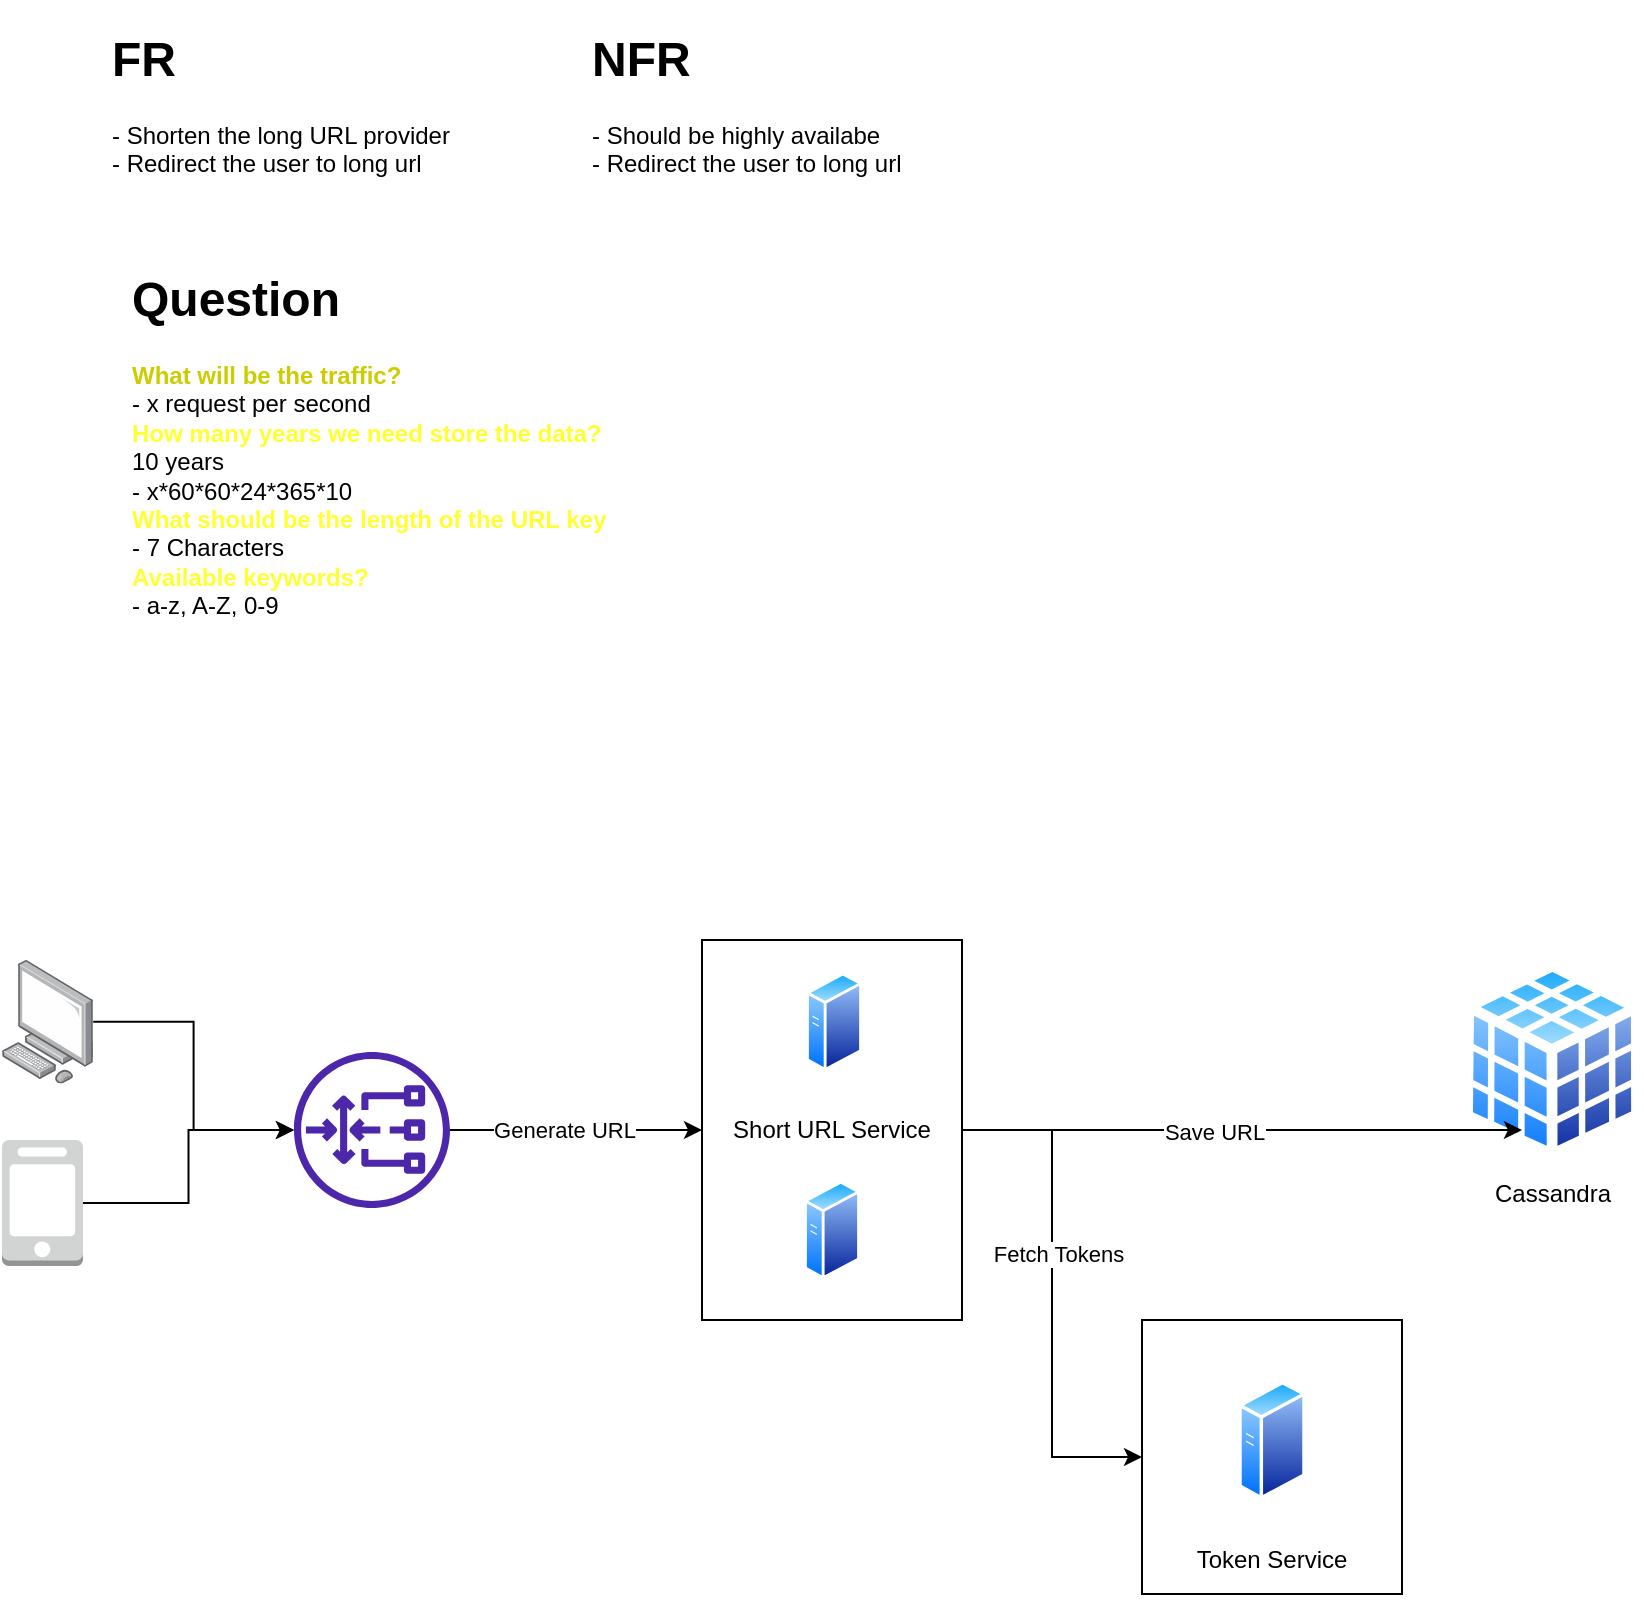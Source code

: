 <mxfile version="21.4.0" type="github">
  <diagram name="Page-1" id="-QHIqC0YscCdDUo-vayC">
    <mxGraphModel dx="1048" dy="562" grid="1" gridSize="10" guides="1" tooltips="1" connect="1" arrows="1" fold="1" page="1" pageScale="1" pageWidth="827" pageHeight="1169" math="0" shadow="0">
      <root>
        <mxCell id="0" />
        <mxCell id="1" parent="0" />
        <mxCell id="CowYe1OC4gD4OdUNwLvw-1" value="&lt;h1&gt;FR&lt;/h1&gt;&lt;p&gt;- Shorten the long URL provider&lt;br&gt;- Redirect the user to long url&lt;/p&gt;" style="text;html=1;strokeColor=none;fillColor=none;spacing=5;spacingTop=-20;whiteSpace=wrap;overflow=hidden;rounded=0;" vertex="1" parent="1">
          <mxGeometry x="100" y="30" width="190" height="120" as="geometry" />
        </mxCell>
        <mxCell id="CowYe1OC4gD4OdUNwLvw-2" value="&lt;h1&gt;NFR&lt;/h1&gt;&lt;p&gt;- Should be highly availabe&lt;br&gt;- Redirect the user to long url&lt;/p&gt;" style="text;html=1;strokeColor=none;fillColor=none;spacing=5;spacingTop=-20;whiteSpace=wrap;overflow=hidden;rounded=0;" vertex="1" parent="1">
          <mxGeometry x="340" y="30" width="190" height="120" as="geometry" />
        </mxCell>
        <mxCell id="CowYe1OC4gD4OdUNwLvw-3" value="&lt;h1&gt;Question&lt;/h1&gt;&lt;p&gt;&lt;font color=&quot;#cccc00&quot;&gt;&lt;b&gt;What will be the traffic?&lt;br&gt;&lt;/b&gt;&lt;/font&gt;- x request per second&lt;br&gt;&lt;b&gt;&lt;font color=&quot;#ffff33&quot;&gt;How many years we need store the data?&lt;br&gt;&lt;/font&gt;&lt;/b&gt;10 years&lt;br&gt;- x*60*60*24*365*10&lt;br&gt;&lt;b&gt;&lt;font color=&quot;#ffff33&quot;&gt;What should be the length of the URL key&lt;br&gt;&lt;/font&gt;&lt;/b&gt;- 7 Characters&lt;br&gt;&lt;b&gt;&lt;font color=&quot;#ffff33&quot;&gt;Available keywords?&lt;br&gt;&lt;/font&gt;&lt;/b&gt;- a-z, A-Z, 0-9&lt;/p&gt;" style="text;html=1;strokeColor=none;fillColor=none;spacing=5;spacingTop=-20;whiteSpace=wrap;overflow=hidden;rounded=0;" vertex="1" parent="1">
          <mxGeometry x="110" y="150" width="350" height="200" as="geometry" />
        </mxCell>
        <mxCell id="CowYe1OC4gD4OdUNwLvw-22" style="edgeStyle=orthogonalEdgeStyle;rounded=0;orthogonalLoop=1;jettySize=auto;html=1;" edge="1" parent="1" source="CowYe1OC4gD4OdUNwLvw-4" target="CowYe1OC4gD4OdUNwLvw-8">
          <mxGeometry relative="1" as="geometry" />
        </mxCell>
        <mxCell id="CowYe1OC4gD4OdUNwLvw-4" value="" style="image;points=[];aspect=fixed;html=1;align=center;shadow=0;dashed=0;image=img/lib/allied_telesis/computer_and_terminals/Personal_Computer.svg;" vertex="1" parent="1">
          <mxGeometry x="50" y="500" width="45.6" height="61.8" as="geometry" />
        </mxCell>
        <mxCell id="CowYe1OC4gD4OdUNwLvw-23" style="edgeStyle=orthogonalEdgeStyle;rounded=0;orthogonalLoop=1;jettySize=auto;html=1;" edge="1" parent="1" source="CowYe1OC4gD4OdUNwLvw-6" target="CowYe1OC4gD4OdUNwLvw-8">
          <mxGeometry relative="1" as="geometry" />
        </mxCell>
        <mxCell id="CowYe1OC4gD4OdUNwLvw-6" value="" style="outlineConnect=0;dashed=0;verticalLabelPosition=bottom;verticalAlign=top;align=center;html=1;shape=mxgraph.aws3.mobile_client;fillColor=#D2D3D3;gradientColor=none;" vertex="1" parent="1">
          <mxGeometry x="50" y="590" width="40.5" height="63" as="geometry" />
        </mxCell>
        <mxCell id="CowYe1OC4gD4OdUNwLvw-24" style="edgeStyle=orthogonalEdgeStyle;rounded=0;orthogonalLoop=1;jettySize=auto;html=1;entryX=0;entryY=0.5;entryDx=0;entryDy=0;" edge="1" parent="1" source="CowYe1OC4gD4OdUNwLvw-8" target="CowYe1OC4gD4OdUNwLvw-12">
          <mxGeometry relative="1" as="geometry" />
        </mxCell>
        <mxCell id="CowYe1OC4gD4OdUNwLvw-29" value="Generate URL" style="edgeLabel;html=1;align=center;verticalAlign=middle;resizable=0;points=[];" vertex="1" connectable="0" parent="CowYe1OC4gD4OdUNwLvw-24">
          <mxGeometry x="-0.105" relative="1" as="geometry">
            <mxPoint as="offset" />
          </mxGeometry>
        </mxCell>
        <mxCell id="CowYe1OC4gD4OdUNwLvw-8" value="Load Balancer" style="sketch=0;outlineConnect=0;fontColor=#FFFFFF;gradientColor=none;fillColor=#4D27AA;strokeColor=none;dashed=0;verticalLabelPosition=bottom;verticalAlign=top;align=center;html=1;fontSize=12;fontStyle=0;aspect=fixed;pointerEvents=1;shape=mxgraph.aws4.gateway_load_balancer;" vertex="1" parent="1">
          <mxGeometry x="196" y="546" width="78" height="78" as="geometry" />
        </mxCell>
        <mxCell id="CowYe1OC4gD4OdUNwLvw-15" value="" style="group" vertex="1" connectable="0" parent="1">
          <mxGeometry x="400" y="490" width="130" height="190" as="geometry" />
        </mxCell>
        <mxCell id="CowYe1OC4gD4OdUNwLvw-12" value="Short URL Service" style="rounded=0;whiteSpace=wrap;html=1;" vertex="1" parent="CowYe1OC4gD4OdUNwLvw-15">
          <mxGeometry width="130" height="190" as="geometry" />
        </mxCell>
        <mxCell id="CowYe1OC4gD4OdUNwLvw-11" value="" style="image;aspect=fixed;perimeter=ellipsePerimeter;html=1;align=center;shadow=0;dashed=0;spacingTop=3;image=img/lib/active_directory/generic_server.svg;" vertex="1" parent="CowYe1OC4gD4OdUNwLvw-15">
          <mxGeometry x="52" y="15.9" width="28.0" height="50" as="geometry" />
        </mxCell>
        <mxCell id="CowYe1OC4gD4OdUNwLvw-13" value="" style="image;aspect=fixed;perimeter=ellipsePerimeter;html=1;align=center;shadow=0;dashed=0;spacingTop=3;image=img/lib/active_directory/generic_server.svg;" vertex="1" parent="CowYe1OC4gD4OdUNwLvw-15">
          <mxGeometry x="51" y="120" width="28.0" height="50" as="geometry" />
        </mxCell>
        <mxCell id="CowYe1OC4gD4OdUNwLvw-16" value="" style="group" vertex="1" connectable="0" parent="1">
          <mxGeometry x="620" y="680" width="130" height="137" as="geometry" />
        </mxCell>
        <mxCell id="CowYe1OC4gD4OdUNwLvw-17" value="&lt;p style=&quot;line-height: 240%;&quot;&gt;&lt;/p&gt;&lt;div style=&quot;&quot;&gt;&lt;span style=&quot;background-color: initial;&quot;&gt;&lt;br&gt;&lt;/span&gt;&lt;/div&gt;&lt;div style=&quot;&quot;&gt;&lt;span style=&quot;background-color: initial;&quot;&gt;&lt;br&gt;&lt;/span&gt;&lt;/div&gt;&lt;div style=&quot;&quot;&gt;&lt;span style=&quot;background-color: initial;&quot;&gt;&lt;br&gt;&lt;/span&gt;&lt;/div&gt;&lt;div style=&quot;&quot;&gt;&lt;span style=&quot;background-color: initial;&quot;&gt;&lt;br&gt;&lt;/span&gt;&lt;/div&gt;&lt;div style=&quot;&quot;&gt;&lt;span style=&quot;background-color: initial;&quot;&gt;&lt;br&gt;&lt;/span&gt;&lt;/div&gt;&lt;div style=&quot;&quot;&gt;&lt;span style=&quot;background-color: initial;&quot;&gt;&lt;br&gt;&lt;/span&gt;&lt;/div&gt;&lt;div style=&quot;&quot;&gt;&lt;span style=&quot;background-color: initial;&quot;&gt;&lt;br&gt;&lt;/span&gt;&lt;/div&gt;&lt;div style=&quot;&quot;&gt;&lt;span style=&quot;background-color: initial;&quot;&gt;Token Service&lt;/span&gt;&lt;/div&gt;&lt;p&gt;&lt;/p&gt;" style="rounded=0;whiteSpace=wrap;html=1;align=center;" vertex="1" parent="CowYe1OC4gD4OdUNwLvw-16">
          <mxGeometry width="130" height="137" as="geometry" />
        </mxCell>
        <mxCell id="CowYe1OC4gD4OdUNwLvw-18" value="" style="image;aspect=fixed;perimeter=ellipsePerimeter;html=1;align=center;shadow=0;dashed=0;spacingTop=3;image=img/lib/active_directory/generic_server.svg;" vertex="1" parent="CowYe1OC4gD4OdUNwLvw-16">
          <mxGeometry x="48.14" y="30" width="33.72" height="60.21" as="geometry" />
        </mxCell>
        <mxCell id="CowYe1OC4gD4OdUNwLvw-20" style="edgeStyle=orthogonalEdgeStyle;rounded=0;orthogonalLoop=1;jettySize=auto;html=1;exitX=0.5;exitY=1;exitDx=0;exitDy=0;" edge="1" parent="CowYe1OC4gD4OdUNwLvw-16" source="CowYe1OC4gD4OdUNwLvw-17" target="CowYe1OC4gD4OdUNwLvw-17">
          <mxGeometry relative="1" as="geometry" />
        </mxCell>
        <mxCell id="CowYe1OC4gD4OdUNwLvw-21" value="Cassandra" style="image;aspect=fixed;perimeter=ellipsePerimeter;html=1;align=center;shadow=0;dashed=0;spacingTop=3;image=img/lib/active_directory/database_cube.svg;" vertex="1" parent="1">
          <mxGeometry x="780" y="500" width="90" height="100" as="geometry" />
        </mxCell>
        <mxCell id="CowYe1OC4gD4OdUNwLvw-25" style="edgeStyle=orthogonalEdgeStyle;rounded=0;orthogonalLoop=1;jettySize=auto;html=1;entryX=0.333;entryY=0.85;entryDx=0;entryDy=0;entryPerimeter=0;" edge="1" parent="1" source="CowYe1OC4gD4OdUNwLvw-12" target="CowYe1OC4gD4OdUNwLvw-21">
          <mxGeometry relative="1" as="geometry" />
        </mxCell>
        <mxCell id="CowYe1OC4gD4OdUNwLvw-30" value="Save URL" style="edgeLabel;html=1;align=center;verticalAlign=middle;resizable=0;points=[];" vertex="1" connectable="0" parent="CowYe1OC4gD4OdUNwLvw-25">
          <mxGeometry x="-0.1" y="-1" relative="1" as="geometry">
            <mxPoint as="offset" />
          </mxGeometry>
        </mxCell>
        <mxCell id="CowYe1OC4gD4OdUNwLvw-27" style="edgeStyle=orthogonalEdgeStyle;rounded=0;orthogonalLoop=1;jettySize=auto;html=1;" edge="1" parent="1" source="CowYe1OC4gD4OdUNwLvw-12" target="CowYe1OC4gD4OdUNwLvw-17">
          <mxGeometry relative="1" as="geometry" />
        </mxCell>
        <mxCell id="CowYe1OC4gD4OdUNwLvw-28" value="Fetch Tokens" style="edgeLabel;html=1;align=center;verticalAlign=middle;resizable=0;points=[];" vertex="1" connectable="0" parent="CowYe1OC4gD4OdUNwLvw-27">
          <mxGeometry x="-0.156" y="3" relative="1" as="geometry">
            <mxPoint as="offset" />
          </mxGeometry>
        </mxCell>
      </root>
    </mxGraphModel>
  </diagram>
</mxfile>

